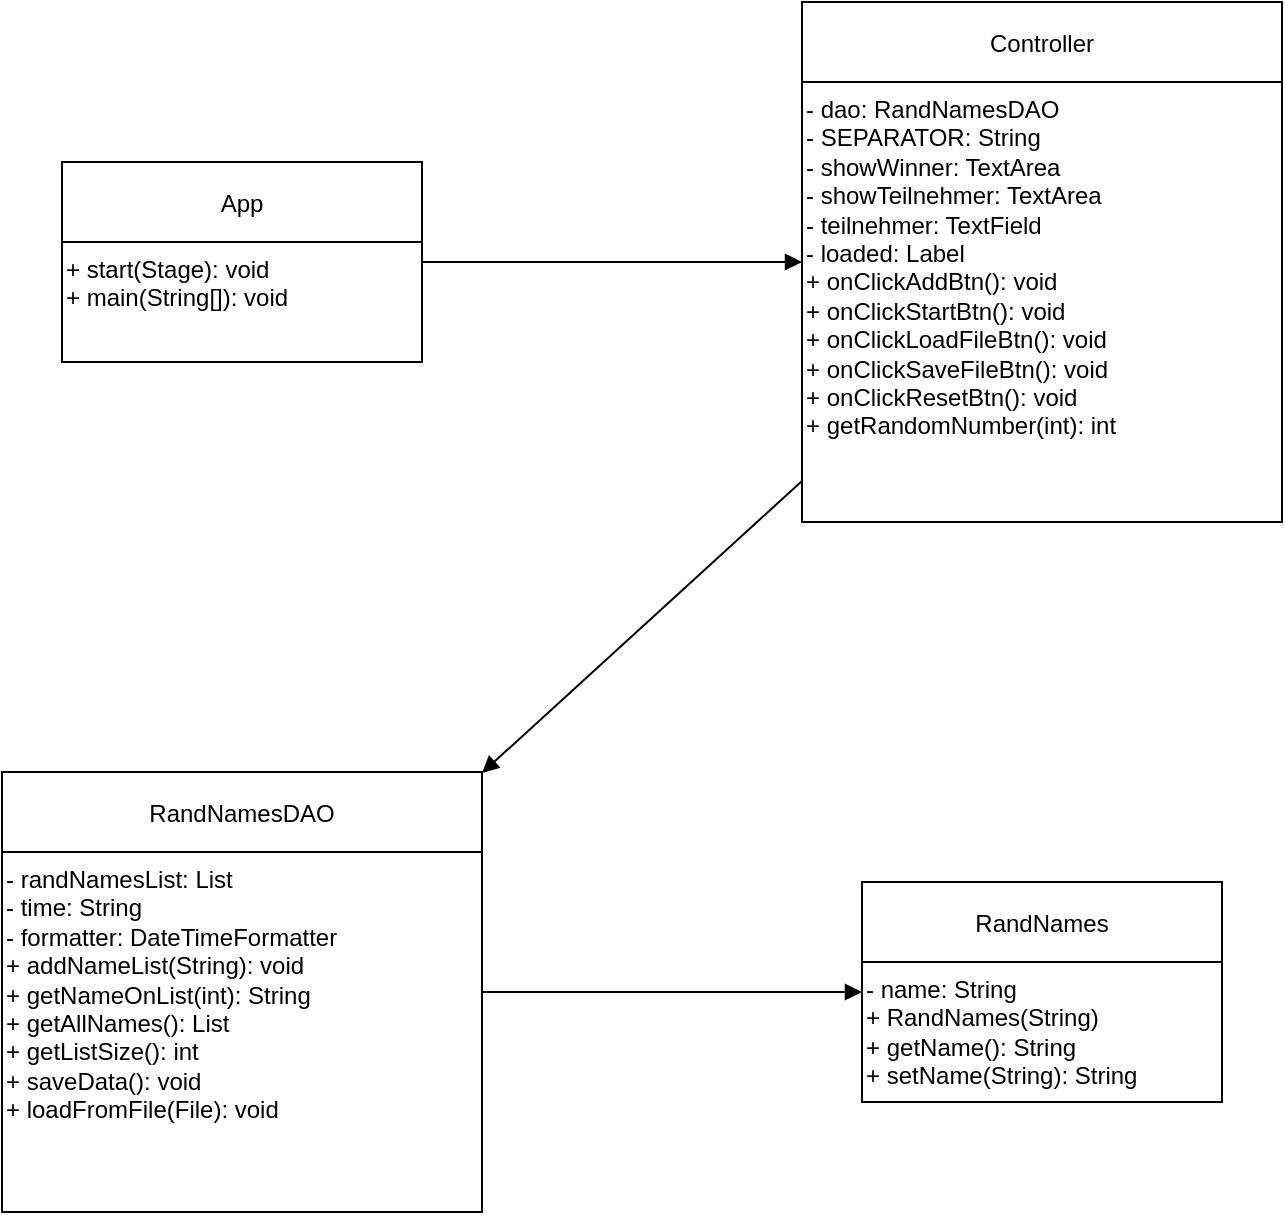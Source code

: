 <mxfile version="26.2.14">
  <diagram name="UML Diagramm" id="UML1">
    <mxGraphModel dx="980" dy="1378" grid="1" gridSize="10" guides="1" tooltips="1" connect="1" arrows="1" fold="1" page="1" pageScale="1" pageWidth="827" pageHeight="1169" math="0" shadow="0">
      <root>
        <mxCell id="0" />
        <mxCell id="1" parent="0" />
        <mxCell id="App" value="App" style="shape=swimlane;" parent="1" vertex="1">
          <mxGeometry x="150" y="120" width="180" height="100" as="geometry" />
        </mxCell>
        <mxCell id="App_body" value="+ start(Stage): void&amp;nbsp;&lt;div&gt;+ main(String[]): void&lt;/div&gt;" style="text;html=1;" parent="App" vertex="1">
          <mxGeometry y="40" width="180" height="60" as="geometry" />
        </mxCell>
        <mxCell id="Controller" value="Controller" style="shape=swimlane;" parent="1" vertex="1">
          <mxGeometry x="520" y="40" width="240" height="260" as="geometry" />
        </mxCell>
        <mxCell id="Controller_body" value="- dao: RandNamesDAO&amp;nbsp;&lt;div&gt;- SEPARATOR: String&amp;nbsp;&lt;/div&gt;&lt;div&gt;- showWinner: TextArea&amp;nbsp;&lt;/div&gt;&lt;div&gt;- showTeilnehmer: TextArea&amp;nbsp;&lt;/div&gt;&lt;div&gt;- teilnehmer: TextField&amp;nbsp;&lt;/div&gt;&lt;div&gt;- loaded: Label&lt;span style=&quot;background-color: transparent; color: light-dark(rgb(0, 0, 0), rgb(255, 255, 255));&quot;&gt;&amp;nbsp;&lt;/span&gt;&lt;/div&gt;&lt;div&gt;&lt;span style=&quot;background-color: transparent; color: light-dark(rgb(0, 0, 0), rgb(255, 255, 255));&quot;&gt;+ onClickAddBtn(): void&amp;nbsp;&lt;/span&gt;&lt;/div&gt;&lt;div&gt;&lt;span style=&quot;background-color: transparent; color: light-dark(rgb(0, 0, 0), rgb(255, 255, 255));&quot;&gt;+ onClickStartBtn(): void&amp;nbsp;&lt;/span&gt;&lt;/div&gt;&lt;div&gt;&lt;span style=&quot;background-color: transparent; color: light-dark(rgb(0, 0, 0), rgb(255, 255, 255));&quot;&gt;+ onClickLoadFileBtn(): void&amp;nbsp;&lt;/span&gt;&lt;/div&gt;&lt;div&gt;&lt;span style=&quot;background-color: transparent; color: light-dark(rgb(0, 0, 0), rgb(255, 255, 255));&quot;&gt;+ onClickSaveFileBtn(): void&amp;nbsp;&lt;/span&gt;&lt;/div&gt;&lt;div&gt;&lt;span style=&quot;background-color: transparent; color: light-dark(rgb(0, 0, 0), rgb(255, 255, 255));&quot;&gt;+ onClickResetBtn(): void&amp;nbsp;&lt;/span&gt;&lt;/div&gt;&lt;div&gt;&lt;span style=&quot;background-color: transparent; color: light-dark(rgb(0, 0, 0), rgb(255, 255, 255));&quot;&gt;+ getRandomNumber(int): int&lt;/span&gt;&lt;/div&gt;" style="text;html=1;" parent="Controller" vertex="1">
          <mxGeometry y="40" width="240" height="220" as="geometry" />
        </mxCell>
        <mxCell id="RandNamesDAO" value="RandNamesDAO" style="shape=swimlane;" parent="1" vertex="1">
          <mxGeometry x="120" y="425" width="240" height="220" as="geometry" />
        </mxCell>
        <mxCell id="RandNamesDAO_body" value="- randNamesList: List&amp;nbsp;&lt;div&gt;- time: String&amp;nbsp;&lt;/div&gt;&lt;div&gt;- formatter: DateTimeFormatter&amp;nbsp;&lt;/div&gt;&lt;div&gt;+ addNameList(String): void&amp;nbsp;&lt;/div&gt;&lt;div&gt;+ getNameOnList(int): String&amp;nbsp;&lt;/div&gt;&lt;div&gt;+ getAllNames(): List&amp;nbsp;&lt;/div&gt;&lt;div&gt;+ getListSize(): int&amp;nbsp;&lt;/div&gt;&lt;div&gt;+ saveData(): void&amp;nbsp;&lt;/div&gt;&lt;div&gt;+ loadFromFile(File): void&lt;/div&gt;" style="text;html=1;" parent="RandNamesDAO" vertex="1">
          <mxGeometry y="40" width="240" height="140" as="geometry" />
        </mxCell>
        <mxCell id="RandNames" value="RandNames" style="shape=swimlane;" parent="1" vertex="1">
          <mxGeometry x="550" y="480" width="180" height="110" as="geometry" />
        </mxCell>
        <mxCell id="RandNames_body" value="- name: String&amp;nbsp;&lt;div&gt;+ RandNames(String)&amp;nbsp;&lt;/div&gt;&lt;div&gt;+ getName(): String&amp;nbsp;&lt;/div&gt;&lt;div&gt;+ setName(String): String&lt;/div&gt;" style="text;html=1;" parent="RandNames" vertex="1">
          <mxGeometry y="40" width="180" height="70" as="geometry" />
        </mxCell>
        <mxCell id="rel1" style="endArrow=block;" parent="1" source="App" target="Controller" edge="1">
          <mxGeometry relative="1" as="geometry" />
        </mxCell>
        <mxCell id="rel2" style="endArrow=block;" parent="1" source="Controller" target="RandNamesDAO" edge="1">
          <mxGeometry relative="1" as="geometry" />
        </mxCell>
        <mxCell id="rel3" style="endArrow=block;" parent="1" source="RandNamesDAO" target="RandNames" edge="1">
          <mxGeometry relative="1" as="geometry" />
        </mxCell>
      </root>
    </mxGraphModel>
  </diagram>
</mxfile>
